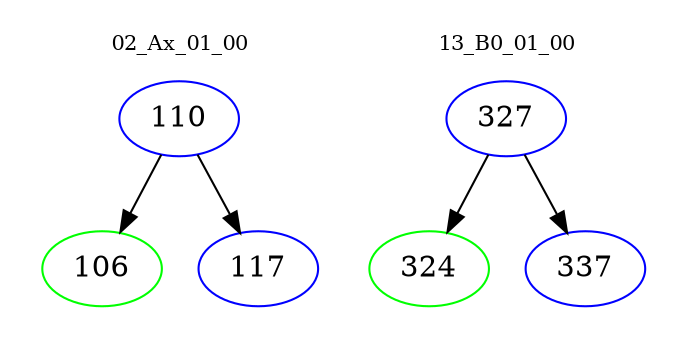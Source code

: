 digraph{
subgraph cluster_0 {
color = white
label = "02_Ax_01_00";
fontsize=10;
T0_110 [label="110", color="blue"]
T0_110 -> T0_106 [color="black"]
T0_106 [label="106", color="green"]
T0_110 -> T0_117 [color="black"]
T0_117 [label="117", color="blue"]
}
subgraph cluster_1 {
color = white
label = "13_B0_01_00";
fontsize=10;
T1_327 [label="327", color="blue"]
T1_327 -> T1_324 [color="black"]
T1_324 [label="324", color="green"]
T1_327 -> T1_337 [color="black"]
T1_337 [label="337", color="blue"]
}
}
